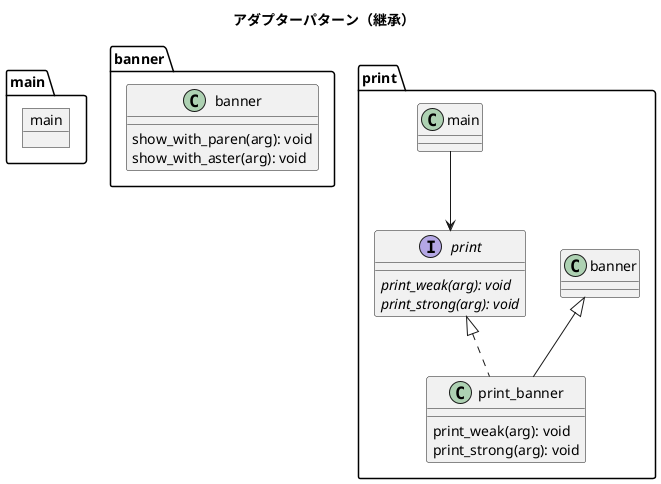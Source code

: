 @startuml

title アダプターパターン（継承）

package main {
    object main {
    }
}

package banner {

    class banner {
        show_with_paren(arg): void
        show_with_aster(arg): void
    }
}

package print {

    interface print {
        {abstract} print_weak(arg): void
        {abstract} print_strong(arg): void
    }

    class print_banner {
        print_weak(arg): void
        print_strong(arg): void
    }

    print <|.. print_banner
    banner <|-- print_banner
    main --> print
}


@enduml